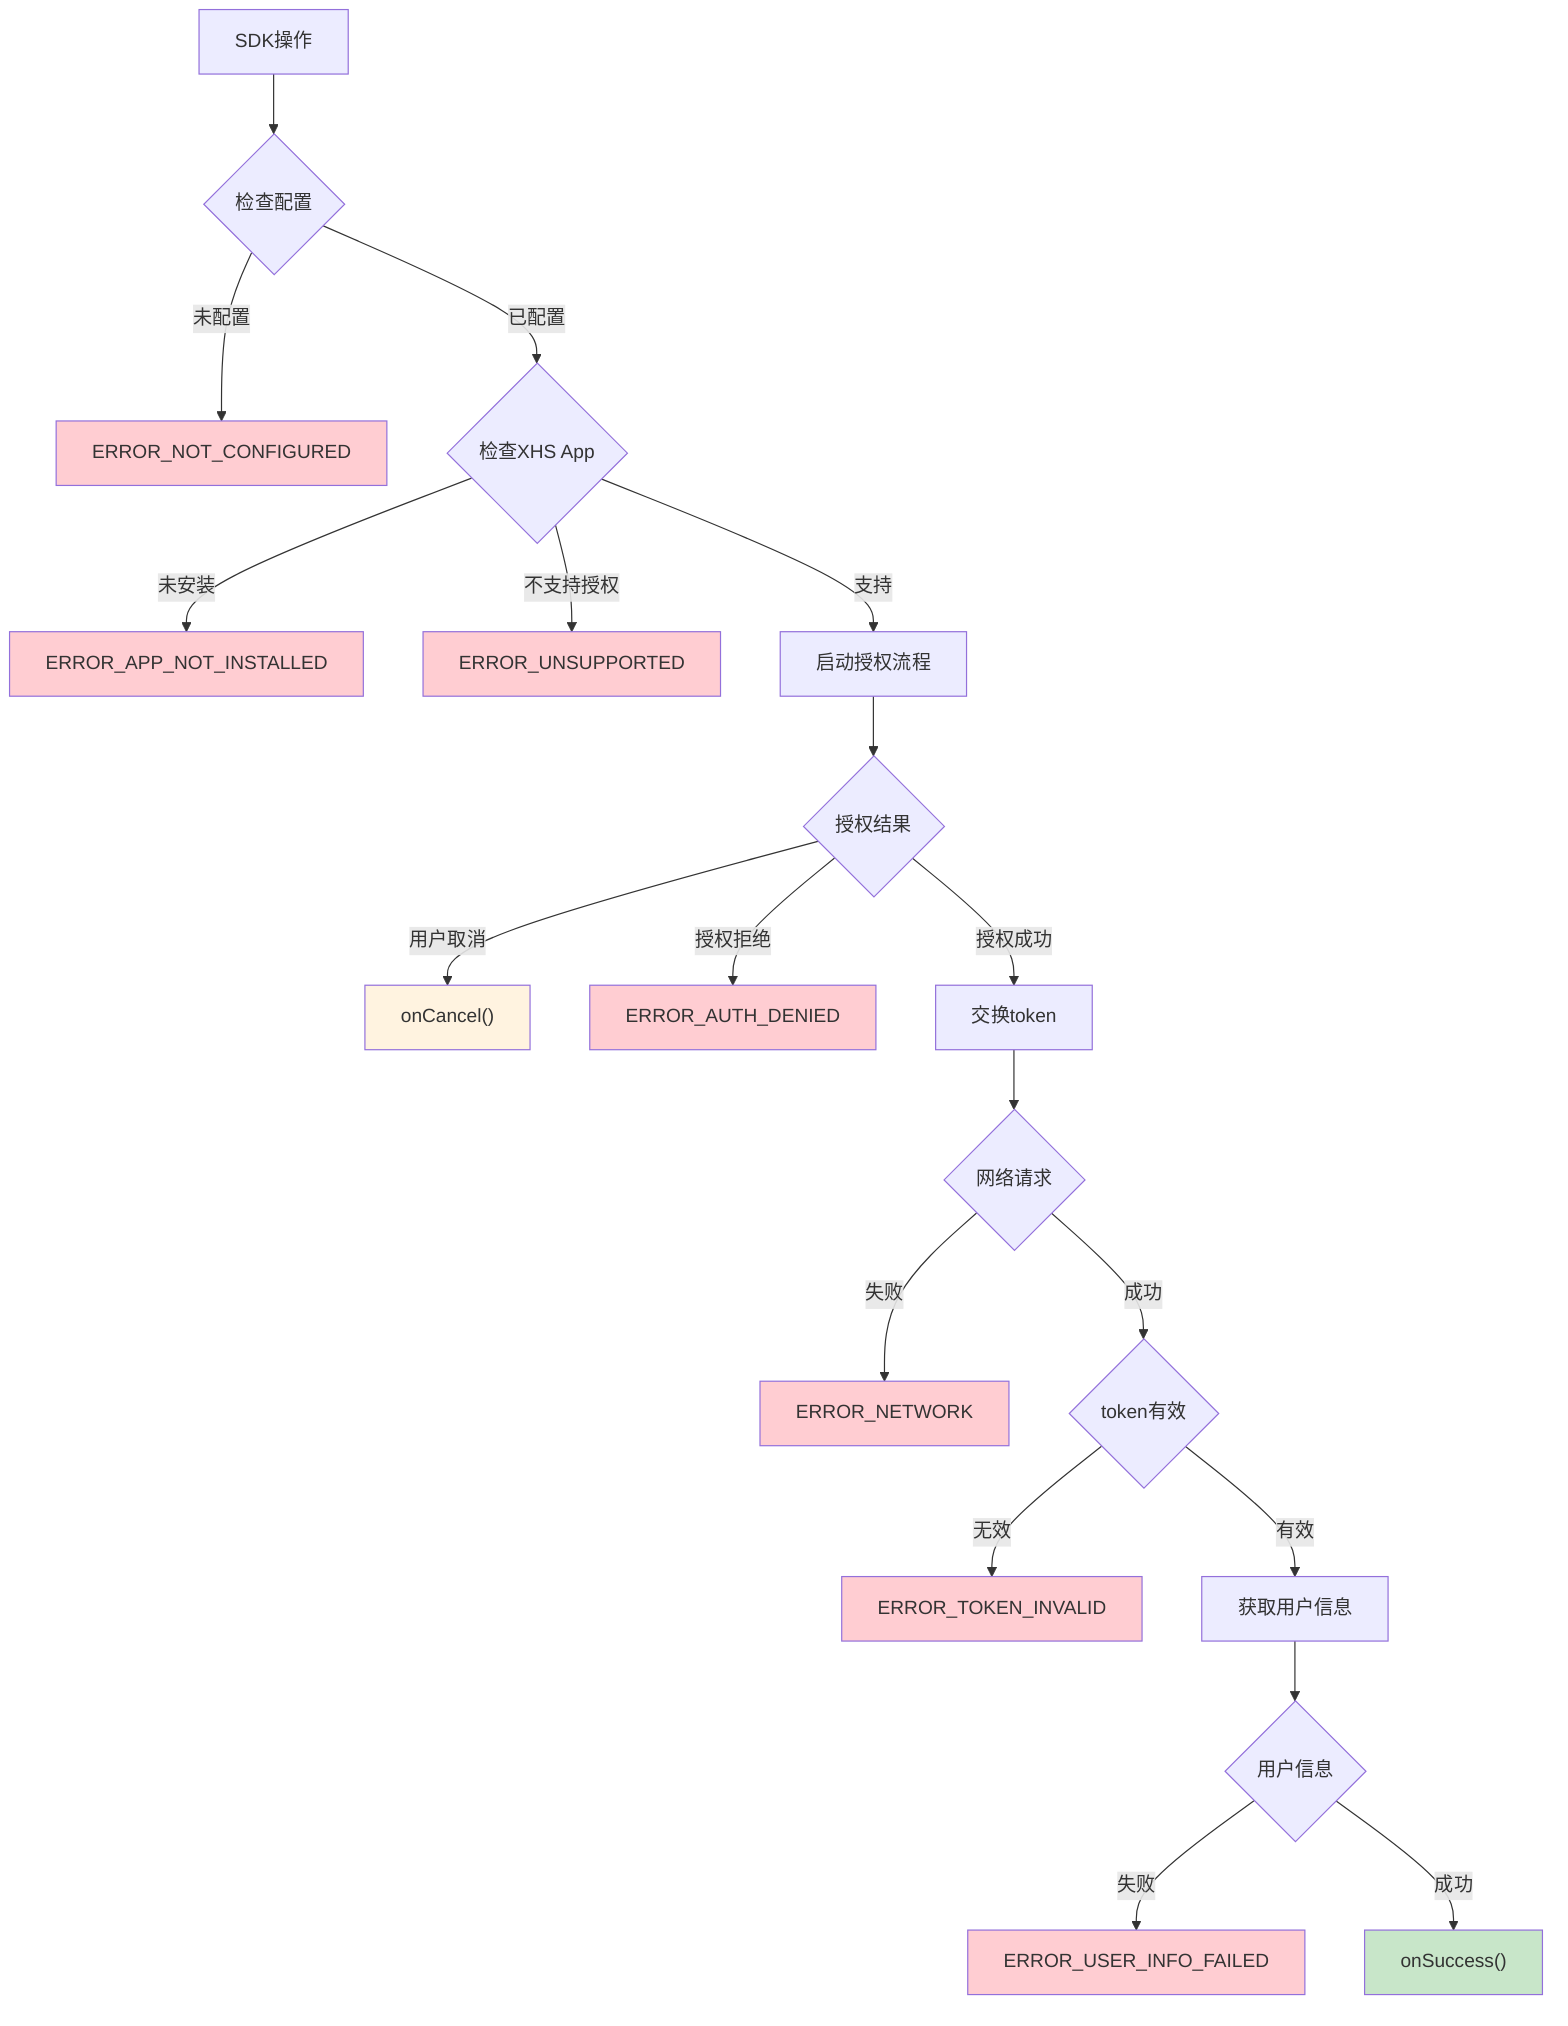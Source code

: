 graph TD
    A[SDK操作] --> B{检查配置}
    B -->|未配置| C[ERROR_NOT_CONFIGURED]
    B -->|已配置| D{检查XHS App}
    
    D -->|未安装| E[ERROR_APP_NOT_INSTALLED]
    D -->|不支持授权| F[ERROR_UNSUPPORTED]
    D -->|支持| G[启动授权流程]
    
    G --> H{授权结果}
    H -->|用户取消| I["onCancel()"]
    H -->|授权拒绝| J[ERROR_AUTH_DENIED]
    H -->|授权成功| K[交换token]
    
    K --> L{网络请求}
    L -->|失败| M[ERROR_NETWORK]
    L -->|成功| N{token有效}
    
    N -->|无效| O[ERROR_TOKEN_INVALID]
    N -->|有效| P[获取用户信息]
    
    P --> Q{用户信息}
    Q -->|失败| R[ERROR_USER_INFO_FAILED]
    Q -->|成功| S["onSuccess()"]
    
    style C fill:#ffcdd2
    style E fill:#ffcdd2
    style F fill:#ffcdd2
    style I fill:#fff3e0
    style J fill:#ffcdd2
    style M fill:#ffcdd2
    style O fill:#ffcdd2
    style R fill:#ffcdd2
    style S fill:#c8e6c9
